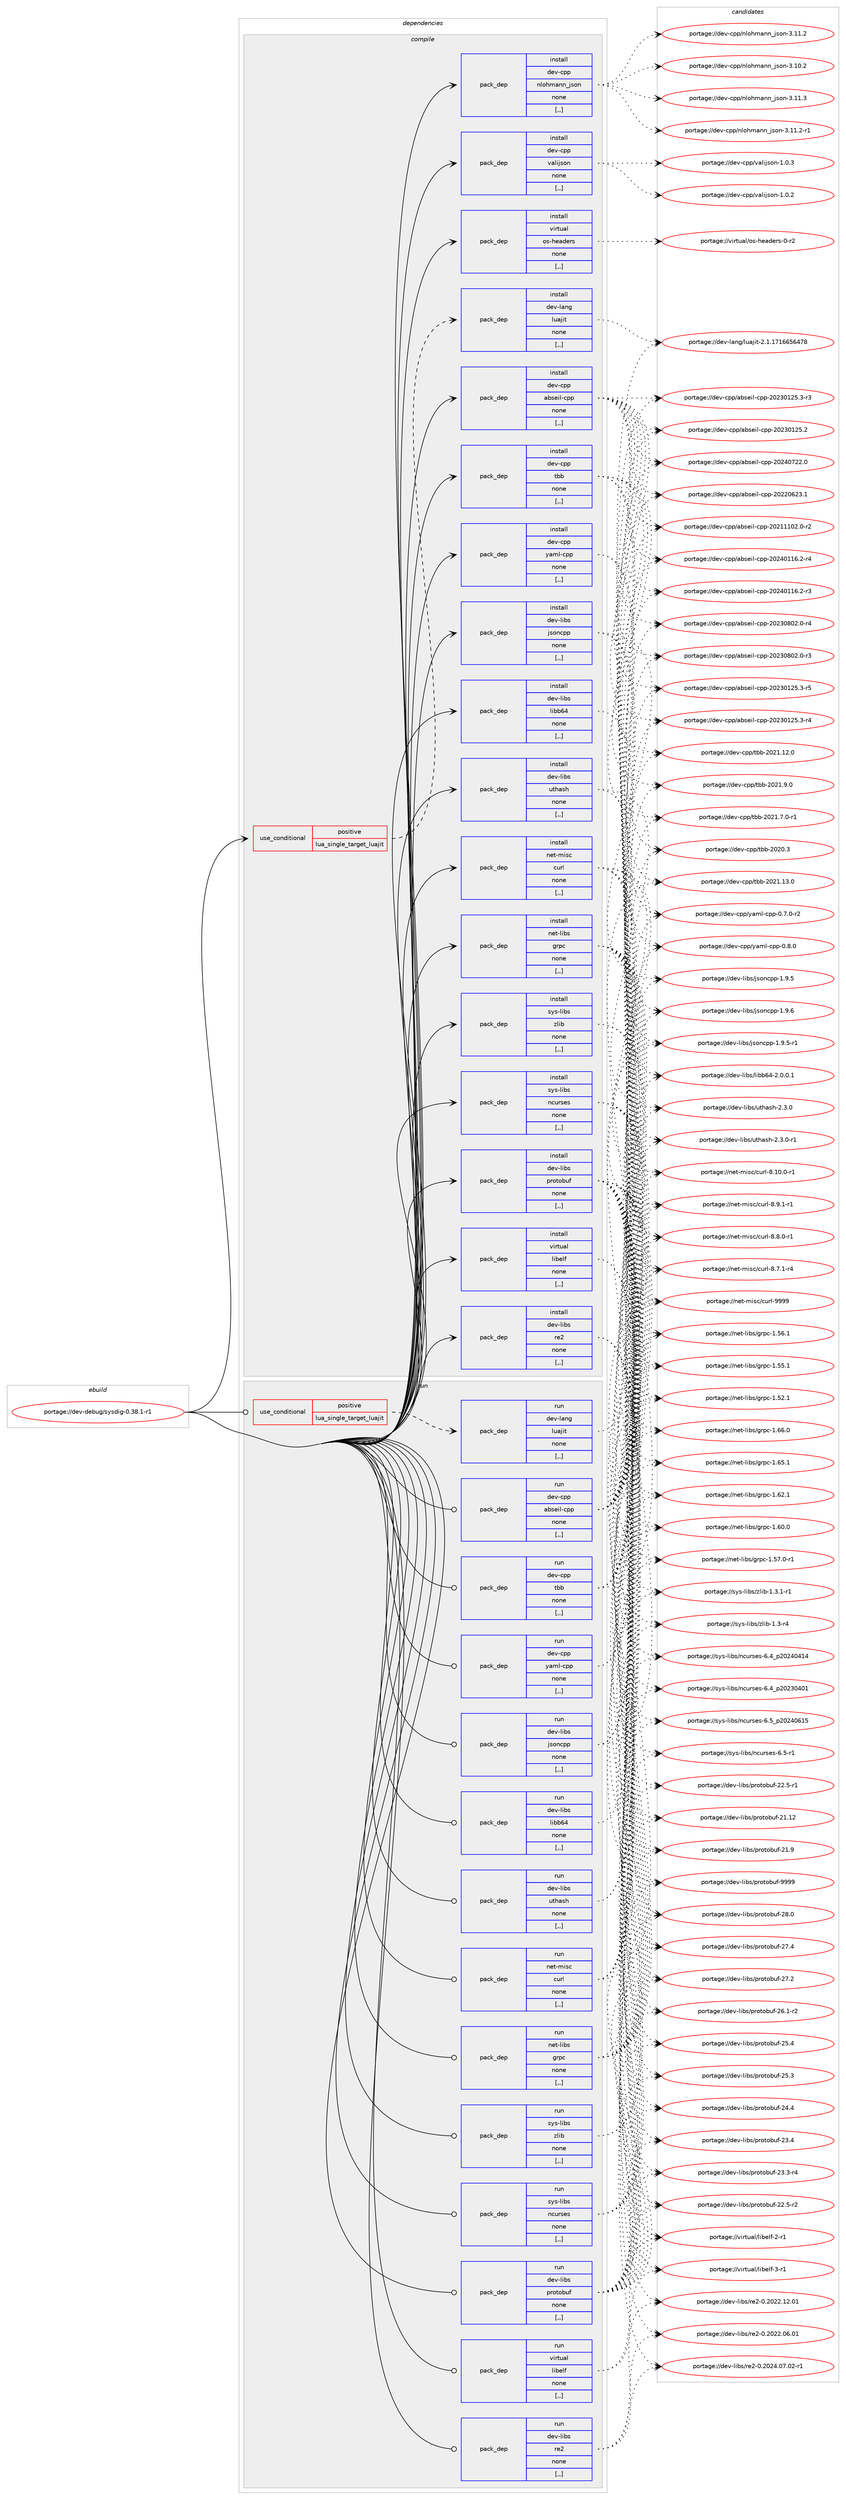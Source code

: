 digraph prolog {

# *************
# Graph options
# *************

newrank=true;
concentrate=true;
compound=true;
graph [rankdir=LR,fontname=Helvetica,fontsize=10,ranksep=1.5];#, ranksep=2.5, nodesep=0.2];
edge  [arrowhead=vee];
node  [fontname=Helvetica,fontsize=10];

# **********
# The ebuild
# **********

subgraph cluster_leftcol {
color=gray;
label=<<i>ebuild</i>>;
id [label="portage://dev-debug/sysdig-0.38.1-r1", color=red, width=4, href="../dev-debug/sysdig-0.38.1-r1.svg"];
}

# ****************
# The dependencies
# ****************

subgraph cluster_midcol {
color=gray;
label=<<i>dependencies</i>>;
subgraph cluster_compile {
fillcolor="#eeeeee";
style=filled;
label=<<i>compile</i>>;
subgraph cond149453 {
dependency566723 [label=<<TABLE BORDER="0" CELLBORDER="1" CELLSPACING="0" CELLPADDING="4"><TR><TD ROWSPAN="3" CELLPADDING="10">use_conditional</TD></TR><TR><TD>positive</TD></TR><TR><TD>lua_single_target_luajit</TD></TR></TABLE>>, shape=none, color=red];
subgraph pack412721 {
dependency566724 [label=<<TABLE BORDER="0" CELLBORDER="1" CELLSPACING="0" CELLPADDING="4" WIDTH="220"><TR><TD ROWSPAN="6" CELLPADDING="30">pack_dep</TD></TR><TR><TD WIDTH="110">install</TD></TR><TR><TD>dev-lang</TD></TR><TR><TD>luajit</TD></TR><TR><TD>none</TD></TR><TR><TD>[,,]</TD></TR></TABLE>>, shape=none, color=blue];
}
dependency566723:e -> dependency566724:w [weight=20,style="dashed",arrowhead="vee"];
}
id:e -> dependency566723:w [weight=20,style="solid",arrowhead="vee"];
subgraph pack412722 {
dependency566725 [label=<<TABLE BORDER="0" CELLBORDER="1" CELLSPACING="0" CELLPADDING="4" WIDTH="220"><TR><TD ROWSPAN="6" CELLPADDING="30">pack_dep</TD></TR><TR><TD WIDTH="110">install</TD></TR><TR><TD>dev-cpp</TD></TR><TR><TD>abseil-cpp</TD></TR><TR><TD>none</TD></TR><TR><TD>[,,]</TD></TR></TABLE>>, shape=none, color=blue];
}
id:e -> dependency566725:w [weight=20,style="solid",arrowhead="vee"];
subgraph pack412723 {
dependency566726 [label=<<TABLE BORDER="0" CELLBORDER="1" CELLSPACING="0" CELLPADDING="4" WIDTH="220"><TR><TD ROWSPAN="6" CELLPADDING="30">pack_dep</TD></TR><TR><TD WIDTH="110">install</TD></TR><TR><TD>dev-cpp</TD></TR><TR><TD>nlohmann_json</TD></TR><TR><TD>none</TD></TR><TR><TD>[,,]</TD></TR></TABLE>>, shape=none, color=blue];
}
id:e -> dependency566726:w [weight=20,style="solid",arrowhead="vee"];
subgraph pack412724 {
dependency566727 [label=<<TABLE BORDER="0" CELLBORDER="1" CELLSPACING="0" CELLPADDING="4" WIDTH="220"><TR><TD ROWSPAN="6" CELLPADDING="30">pack_dep</TD></TR><TR><TD WIDTH="110">install</TD></TR><TR><TD>dev-cpp</TD></TR><TR><TD>tbb</TD></TR><TR><TD>none</TD></TR><TR><TD>[,,]</TD></TR></TABLE>>, shape=none, color=blue];
}
id:e -> dependency566727:w [weight=20,style="solid",arrowhead="vee"];
subgraph pack412725 {
dependency566728 [label=<<TABLE BORDER="0" CELLBORDER="1" CELLSPACING="0" CELLPADDING="4" WIDTH="220"><TR><TD ROWSPAN="6" CELLPADDING="30">pack_dep</TD></TR><TR><TD WIDTH="110">install</TD></TR><TR><TD>dev-cpp</TD></TR><TR><TD>valijson</TD></TR><TR><TD>none</TD></TR><TR><TD>[,,]</TD></TR></TABLE>>, shape=none, color=blue];
}
id:e -> dependency566728:w [weight=20,style="solid",arrowhead="vee"];
subgraph pack412726 {
dependency566729 [label=<<TABLE BORDER="0" CELLBORDER="1" CELLSPACING="0" CELLPADDING="4" WIDTH="220"><TR><TD ROWSPAN="6" CELLPADDING="30">pack_dep</TD></TR><TR><TD WIDTH="110">install</TD></TR><TR><TD>dev-cpp</TD></TR><TR><TD>yaml-cpp</TD></TR><TR><TD>none</TD></TR><TR><TD>[,,]</TD></TR></TABLE>>, shape=none, color=blue];
}
id:e -> dependency566729:w [weight=20,style="solid",arrowhead="vee"];
subgraph pack412727 {
dependency566730 [label=<<TABLE BORDER="0" CELLBORDER="1" CELLSPACING="0" CELLPADDING="4" WIDTH="220"><TR><TD ROWSPAN="6" CELLPADDING="30">pack_dep</TD></TR><TR><TD WIDTH="110">install</TD></TR><TR><TD>dev-libs</TD></TR><TR><TD>jsoncpp</TD></TR><TR><TD>none</TD></TR><TR><TD>[,,]</TD></TR></TABLE>>, shape=none, color=blue];
}
id:e -> dependency566730:w [weight=20,style="solid",arrowhead="vee"];
subgraph pack412728 {
dependency566731 [label=<<TABLE BORDER="0" CELLBORDER="1" CELLSPACING="0" CELLPADDING="4" WIDTH="220"><TR><TD ROWSPAN="6" CELLPADDING="30">pack_dep</TD></TR><TR><TD WIDTH="110">install</TD></TR><TR><TD>dev-libs</TD></TR><TR><TD>libb64</TD></TR><TR><TD>none</TD></TR><TR><TD>[,,]</TD></TR></TABLE>>, shape=none, color=blue];
}
id:e -> dependency566731:w [weight=20,style="solid",arrowhead="vee"];
subgraph pack412729 {
dependency566732 [label=<<TABLE BORDER="0" CELLBORDER="1" CELLSPACING="0" CELLPADDING="4" WIDTH="220"><TR><TD ROWSPAN="6" CELLPADDING="30">pack_dep</TD></TR><TR><TD WIDTH="110">install</TD></TR><TR><TD>dev-libs</TD></TR><TR><TD>protobuf</TD></TR><TR><TD>none</TD></TR><TR><TD>[,,]</TD></TR></TABLE>>, shape=none, color=blue];
}
id:e -> dependency566732:w [weight=20,style="solid",arrowhead="vee"];
subgraph pack412730 {
dependency566733 [label=<<TABLE BORDER="0" CELLBORDER="1" CELLSPACING="0" CELLPADDING="4" WIDTH="220"><TR><TD ROWSPAN="6" CELLPADDING="30">pack_dep</TD></TR><TR><TD WIDTH="110">install</TD></TR><TR><TD>dev-libs</TD></TR><TR><TD>re2</TD></TR><TR><TD>none</TD></TR><TR><TD>[,,]</TD></TR></TABLE>>, shape=none, color=blue];
}
id:e -> dependency566733:w [weight=20,style="solid",arrowhead="vee"];
subgraph pack412731 {
dependency566734 [label=<<TABLE BORDER="0" CELLBORDER="1" CELLSPACING="0" CELLPADDING="4" WIDTH="220"><TR><TD ROWSPAN="6" CELLPADDING="30">pack_dep</TD></TR><TR><TD WIDTH="110">install</TD></TR><TR><TD>dev-libs</TD></TR><TR><TD>uthash</TD></TR><TR><TD>none</TD></TR><TR><TD>[,,]</TD></TR></TABLE>>, shape=none, color=blue];
}
id:e -> dependency566734:w [weight=20,style="solid",arrowhead="vee"];
subgraph pack412732 {
dependency566735 [label=<<TABLE BORDER="0" CELLBORDER="1" CELLSPACING="0" CELLPADDING="4" WIDTH="220"><TR><TD ROWSPAN="6" CELLPADDING="30">pack_dep</TD></TR><TR><TD WIDTH="110">install</TD></TR><TR><TD>net-libs</TD></TR><TR><TD>grpc</TD></TR><TR><TD>none</TD></TR><TR><TD>[,,]</TD></TR></TABLE>>, shape=none, color=blue];
}
id:e -> dependency566735:w [weight=20,style="solid",arrowhead="vee"];
subgraph pack412733 {
dependency566736 [label=<<TABLE BORDER="0" CELLBORDER="1" CELLSPACING="0" CELLPADDING="4" WIDTH="220"><TR><TD ROWSPAN="6" CELLPADDING="30">pack_dep</TD></TR><TR><TD WIDTH="110">install</TD></TR><TR><TD>net-misc</TD></TR><TR><TD>curl</TD></TR><TR><TD>none</TD></TR><TR><TD>[,,]</TD></TR></TABLE>>, shape=none, color=blue];
}
id:e -> dependency566736:w [weight=20,style="solid",arrowhead="vee"];
subgraph pack412734 {
dependency566737 [label=<<TABLE BORDER="0" CELLBORDER="1" CELLSPACING="0" CELLPADDING="4" WIDTH="220"><TR><TD ROWSPAN="6" CELLPADDING="30">pack_dep</TD></TR><TR><TD WIDTH="110">install</TD></TR><TR><TD>sys-libs</TD></TR><TR><TD>ncurses</TD></TR><TR><TD>none</TD></TR><TR><TD>[,,]</TD></TR></TABLE>>, shape=none, color=blue];
}
id:e -> dependency566737:w [weight=20,style="solid",arrowhead="vee"];
subgraph pack412735 {
dependency566738 [label=<<TABLE BORDER="0" CELLBORDER="1" CELLSPACING="0" CELLPADDING="4" WIDTH="220"><TR><TD ROWSPAN="6" CELLPADDING="30">pack_dep</TD></TR><TR><TD WIDTH="110">install</TD></TR><TR><TD>sys-libs</TD></TR><TR><TD>zlib</TD></TR><TR><TD>none</TD></TR><TR><TD>[,,]</TD></TR></TABLE>>, shape=none, color=blue];
}
id:e -> dependency566738:w [weight=20,style="solid",arrowhead="vee"];
subgraph pack412736 {
dependency566739 [label=<<TABLE BORDER="0" CELLBORDER="1" CELLSPACING="0" CELLPADDING="4" WIDTH="220"><TR><TD ROWSPAN="6" CELLPADDING="30">pack_dep</TD></TR><TR><TD WIDTH="110">install</TD></TR><TR><TD>virtual</TD></TR><TR><TD>libelf</TD></TR><TR><TD>none</TD></TR><TR><TD>[,,]</TD></TR></TABLE>>, shape=none, color=blue];
}
id:e -> dependency566739:w [weight=20,style="solid",arrowhead="vee"];
subgraph pack412737 {
dependency566740 [label=<<TABLE BORDER="0" CELLBORDER="1" CELLSPACING="0" CELLPADDING="4" WIDTH="220"><TR><TD ROWSPAN="6" CELLPADDING="30">pack_dep</TD></TR><TR><TD WIDTH="110">install</TD></TR><TR><TD>virtual</TD></TR><TR><TD>os-headers</TD></TR><TR><TD>none</TD></TR><TR><TD>[,,]</TD></TR></TABLE>>, shape=none, color=blue];
}
id:e -> dependency566740:w [weight=20,style="solid",arrowhead="vee"];
}
subgraph cluster_compileandrun {
fillcolor="#eeeeee";
style=filled;
label=<<i>compile and run</i>>;
}
subgraph cluster_run {
fillcolor="#eeeeee";
style=filled;
label=<<i>run</i>>;
subgraph cond149454 {
dependency566741 [label=<<TABLE BORDER="0" CELLBORDER="1" CELLSPACING="0" CELLPADDING="4"><TR><TD ROWSPAN="3" CELLPADDING="10">use_conditional</TD></TR><TR><TD>positive</TD></TR><TR><TD>lua_single_target_luajit</TD></TR></TABLE>>, shape=none, color=red];
subgraph pack412738 {
dependency566742 [label=<<TABLE BORDER="0" CELLBORDER="1" CELLSPACING="0" CELLPADDING="4" WIDTH="220"><TR><TD ROWSPAN="6" CELLPADDING="30">pack_dep</TD></TR><TR><TD WIDTH="110">run</TD></TR><TR><TD>dev-lang</TD></TR><TR><TD>luajit</TD></TR><TR><TD>none</TD></TR><TR><TD>[,,]</TD></TR></TABLE>>, shape=none, color=blue];
}
dependency566741:e -> dependency566742:w [weight=20,style="dashed",arrowhead="vee"];
}
id:e -> dependency566741:w [weight=20,style="solid",arrowhead="odot"];
subgraph pack412739 {
dependency566743 [label=<<TABLE BORDER="0" CELLBORDER="1" CELLSPACING="0" CELLPADDING="4" WIDTH="220"><TR><TD ROWSPAN="6" CELLPADDING="30">pack_dep</TD></TR><TR><TD WIDTH="110">run</TD></TR><TR><TD>dev-cpp</TD></TR><TR><TD>abseil-cpp</TD></TR><TR><TD>none</TD></TR><TR><TD>[,,]</TD></TR></TABLE>>, shape=none, color=blue];
}
id:e -> dependency566743:w [weight=20,style="solid",arrowhead="odot"];
subgraph pack412740 {
dependency566744 [label=<<TABLE BORDER="0" CELLBORDER="1" CELLSPACING="0" CELLPADDING="4" WIDTH="220"><TR><TD ROWSPAN="6" CELLPADDING="30">pack_dep</TD></TR><TR><TD WIDTH="110">run</TD></TR><TR><TD>dev-cpp</TD></TR><TR><TD>tbb</TD></TR><TR><TD>none</TD></TR><TR><TD>[,,]</TD></TR></TABLE>>, shape=none, color=blue];
}
id:e -> dependency566744:w [weight=20,style="solid",arrowhead="odot"];
subgraph pack412741 {
dependency566745 [label=<<TABLE BORDER="0" CELLBORDER="1" CELLSPACING="0" CELLPADDING="4" WIDTH="220"><TR><TD ROWSPAN="6" CELLPADDING="30">pack_dep</TD></TR><TR><TD WIDTH="110">run</TD></TR><TR><TD>dev-cpp</TD></TR><TR><TD>yaml-cpp</TD></TR><TR><TD>none</TD></TR><TR><TD>[,,]</TD></TR></TABLE>>, shape=none, color=blue];
}
id:e -> dependency566745:w [weight=20,style="solid",arrowhead="odot"];
subgraph pack412742 {
dependency566746 [label=<<TABLE BORDER="0" CELLBORDER="1" CELLSPACING="0" CELLPADDING="4" WIDTH="220"><TR><TD ROWSPAN="6" CELLPADDING="30">pack_dep</TD></TR><TR><TD WIDTH="110">run</TD></TR><TR><TD>dev-libs</TD></TR><TR><TD>jsoncpp</TD></TR><TR><TD>none</TD></TR><TR><TD>[,,]</TD></TR></TABLE>>, shape=none, color=blue];
}
id:e -> dependency566746:w [weight=20,style="solid",arrowhead="odot"];
subgraph pack412743 {
dependency566747 [label=<<TABLE BORDER="0" CELLBORDER="1" CELLSPACING="0" CELLPADDING="4" WIDTH="220"><TR><TD ROWSPAN="6" CELLPADDING="30">pack_dep</TD></TR><TR><TD WIDTH="110">run</TD></TR><TR><TD>dev-libs</TD></TR><TR><TD>libb64</TD></TR><TR><TD>none</TD></TR><TR><TD>[,,]</TD></TR></TABLE>>, shape=none, color=blue];
}
id:e -> dependency566747:w [weight=20,style="solid",arrowhead="odot"];
subgraph pack412744 {
dependency566748 [label=<<TABLE BORDER="0" CELLBORDER="1" CELLSPACING="0" CELLPADDING="4" WIDTH="220"><TR><TD ROWSPAN="6" CELLPADDING="30">pack_dep</TD></TR><TR><TD WIDTH="110">run</TD></TR><TR><TD>dev-libs</TD></TR><TR><TD>protobuf</TD></TR><TR><TD>none</TD></TR><TR><TD>[,,]</TD></TR></TABLE>>, shape=none, color=blue];
}
id:e -> dependency566748:w [weight=20,style="solid",arrowhead="odot"];
subgraph pack412745 {
dependency566749 [label=<<TABLE BORDER="0" CELLBORDER="1" CELLSPACING="0" CELLPADDING="4" WIDTH="220"><TR><TD ROWSPAN="6" CELLPADDING="30">pack_dep</TD></TR><TR><TD WIDTH="110">run</TD></TR><TR><TD>dev-libs</TD></TR><TR><TD>re2</TD></TR><TR><TD>none</TD></TR><TR><TD>[,,]</TD></TR></TABLE>>, shape=none, color=blue];
}
id:e -> dependency566749:w [weight=20,style="solid",arrowhead="odot"];
subgraph pack412746 {
dependency566750 [label=<<TABLE BORDER="0" CELLBORDER="1" CELLSPACING="0" CELLPADDING="4" WIDTH="220"><TR><TD ROWSPAN="6" CELLPADDING="30">pack_dep</TD></TR><TR><TD WIDTH="110">run</TD></TR><TR><TD>dev-libs</TD></TR><TR><TD>uthash</TD></TR><TR><TD>none</TD></TR><TR><TD>[,,]</TD></TR></TABLE>>, shape=none, color=blue];
}
id:e -> dependency566750:w [weight=20,style="solid",arrowhead="odot"];
subgraph pack412747 {
dependency566751 [label=<<TABLE BORDER="0" CELLBORDER="1" CELLSPACING="0" CELLPADDING="4" WIDTH="220"><TR><TD ROWSPAN="6" CELLPADDING="30">pack_dep</TD></TR><TR><TD WIDTH="110">run</TD></TR><TR><TD>net-libs</TD></TR><TR><TD>grpc</TD></TR><TR><TD>none</TD></TR><TR><TD>[,,]</TD></TR></TABLE>>, shape=none, color=blue];
}
id:e -> dependency566751:w [weight=20,style="solid",arrowhead="odot"];
subgraph pack412748 {
dependency566752 [label=<<TABLE BORDER="0" CELLBORDER="1" CELLSPACING="0" CELLPADDING="4" WIDTH="220"><TR><TD ROWSPAN="6" CELLPADDING="30">pack_dep</TD></TR><TR><TD WIDTH="110">run</TD></TR><TR><TD>net-misc</TD></TR><TR><TD>curl</TD></TR><TR><TD>none</TD></TR><TR><TD>[,,]</TD></TR></TABLE>>, shape=none, color=blue];
}
id:e -> dependency566752:w [weight=20,style="solid",arrowhead="odot"];
subgraph pack412749 {
dependency566753 [label=<<TABLE BORDER="0" CELLBORDER="1" CELLSPACING="0" CELLPADDING="4" WIDTH="220"><TR><TD ROWSPAN="6" CELLPADDING="30">pack_dep</TD></TR><TR><TD WIDTH="110">run</TD></TR><TR><TD>sys-libs</TD></TR><TR><TD>ncurses</TD></TR><TR><TD>none</TD></TR><TR><TD>[,,]</TD></TR></TABLE>>, shape=none, color=blue];
}
id:e -> dependency566753:w [weight=20,style="solid",arrowhead="odot"];
subgraph pack412750 {
dependency566754 [label=<<TABLE BORDER="0" CELLBORDER="1" CELLSPACING="0" CELLPADDING="4" WIDTH="220"><TR><TD ROWSPAN="6" CELLPADDING="30">pack_dep</TD></TR><TR><TD WIDTH="110">run</TD></TR><TR><TD>sys-libs</TD></TR><TR><TD>zlib</TD></TR><TR><TD>none</TD></TR><TR><TD>[,,]</TD></TR></TABLE>>, shape=none, color=blue];
}
id:e -> dependency566754:w [weight=20,style="solid",arrowhead="odot"];
subgraph pack412751 {
dependency566755 [label=<<TABLE BORDER="0" CELLBORDER="1" CELLSPACING="0" CELLPADDING="4" WIDTH="220"><TR><TD ROWSPAN="6" CELLPADDING="30">pack_dep</TD></TR><TR><TD WIDTH="110">run</TD></TR><TR><TD>virtual</TD></TR><TR><TD>libelf</TD></TR><TR><TD>none</TD></TR><TR><TD>[,,]</TD></TR></TABLE>>, shape=none, color=blue];
}
id:e -> dependency566755:w [weight=20,style="solid",arrowhead="odot"];
}
}

# **************
# The candidates
# **************

subgraph cluster_choices {
rank=same;
color=gray;
label=<<i>candidates</i>>;

subgraph choice412721 {
color=black;
nodesep=1;
choice10010111845108971101034710811797106105116455046494649554954545354525556 [label="portage://dev-lang/luajit-2.1.1716656478", color=red, width=4,href="../dev-lang/luajit-2.1.1716656478.svg"];
dependency566724:e -> choice10010111845108971101034710811797106105116455046494649554954545354525556:w [style=dotted,weight="100"];
}
subgraph choice412722 {
color=black;
nodesep=1;
choice100101118459911211247979811510110510845991121124550485052485550504648 [label="portage://dev-cpp/abseil-cpp-20240722.0", color=red, width=4,href="../dev-cpp/abseil-cpp-20240722.0.svg"];
choice1001011184599112112479798115101105108459911211245504850524849495446504511452 [label="portage://dev-cpp/abseil-cpp-20240116.2-r4", color=red, width=4,href="../dev-cpp/abseil-cpp-20240116.2-r4.svg"];
choice1001011184599112112479798115101105108459911211245504850524849495446504511451 [label="portage://dev-cpp/abseil-cpp-20240116.2-r3", color=red, width=4,href="../dev-cpp/abseil-cpp-20240116.2-r3.svg"];
choice1001011184599112112479798115101105108459911211245504850514856485046484511452 [label="portage://dev-cpp/abseil-cpp-20230802.0-r4", color=red, width=4,href="../dev-cpp/abseil-cpp-20230802.0-r4.svg"];
choice1001011184599112112479798115101105108459911211245504850514856485046484511451 [label="portage://dev-cpp/abseil-cpp-20230802.0-r3", color=red, width=4,href="../dev-cpp/abseil-cpp-20230802.0-r3.svg"];
choice1001011184599112112479798115101105108459911211245504850514849505346514511453 [label="portage://dev-cpp/abseil-cpp-20230125.3-r5", color=red, width=4,href="../dev-cpp/abseil-cpp-20230125.3-r5.svg"];
choice1001011184599112112479798115101105108459911211245504850514849505346514511452 [label="portage://dev-cpp/abseil-cpp-20230125.3-r4", color=red, width=4,href="../dev-cpp/abseil-cpp-20230125.3-r4.svg"];
choice1001011184599112112479798115101105108459911211245504850514849505346514511451 [label="portage://dev-cpp/abseil-cpp-20230125.3-r3", color=red, width=4,href="../dev-cpp/abseil-cpp-20230125.3-r3.svg"];
choice100101118459911211247979811510110510845991121124550485051484950534650 [label="portage://dev-cpp/abseil-cpp-20230125.2", color=red, width=4,href="../dev-cpp/abseil-cpp-20230125.2.svg"];
choice100101118459911211247979811510110510845991121124550485050485450514649 [label="portage://dev-cpp/abseil-cpp-20220623.1", color=red, width=4,href="../dev-cpp/abseil-cpp-20220623.1.svg"];
choice1001011184599112112479798115101105108459911211245504850494949485046484511450 [label="portage://dev-cpp/abseil-cpp-20211102.0-r2", color=red, width=4,href="../dev-cpp/abseil-cpp-20211102.0-r2.svg"];
dependency566725:e -> choice100101118459911211247979811510110510845991121124550485052485550504648:w [style=dotted,weight="100"];
dependency566725:e -> choice1001011184599112112479798115101105108459911211245504850524849495446504511452:w [style=dotted,weight="100"];
dependency566725:e -> choice1001011184599112112479798115101105108459911211245504850524849495446504511451:w [style=dotted,weight="100"];
dependency566725:e -> choice1001011184599112112479798115101105108459911211245504850514856485046484511452:w [style=dotted,weight="100"];
dependency566725:e -> choice1001011184599112112479798115101105108459911211245504850514856485046484511451:w [style=dotted,weight="100"];
dependency566725:e -> choice1001011184599112112479798115101105108459911211245504850514849505346514511453:w [style=dotted,weight="100"];
dependency566725:e -> choice1001011184599112112479798115101105108459911211245504850514849505346514511452:w [style=dotted,weight="100"];
dependency566725:e -> choice1001011184599112112479798115101105108459911211245504850514849505346514511451:w [style=dotted,weight="100"];
dependency566725:e -> choice100101118459911211247979811510110510845991121124550485051484950534650:w [style=dotted,weight="100"];
dependency566725:e -> choice100101118459911211247979811510110510845991121124550485050485450514649:w [style=dotted,weight="100"];
dependency566725:e -> choice1001011184599112112479798115101105108459911211245504850494949485046484511450:w [style=dotted,weight="100"];
}
subgraph choice412723 {
color=black;
nodesep=1;
choice100101118459911211247110108111104109971101109510611511111045514649494651 [label="portage://dev-cpp/nlohmann_json-3.11.3", color=red, width=4,href="../dev-cpp/nlohmann_json-3.11.3.svg"];
choice1001011184599112112471101081111041099711011095106115111110455146494946504511449 [label="portage://dev-cpp/nlohmann_json-3.11.2-r1", color=red, width=4,href="../dev-cpp/nlohmann_json-3.11.2-r1.svg"];
choice100101118459911211247110108111104109971101109510611511111045514649494650 [label="portage://dev-cpp/nlohmann_json-3.11.2", color=red, width=4,href="../dev-cpp/nlohmann_json-3.11.2.svg"];
choice100101118459911211247110108111104109971101109510611511111045514649484650 [label="portage://dev-cpp/nlohmann_json-3.10.2", color=red, width=4,href="../dev-cpp/nlohmann_json-3.10.2.svg"];
dependency566726:e -> choice100101118459911211247110108111104109971101109510611511111045514649494651:w [style=dotted,weight="100"];
dependency566726:e -> choice1001011184599112112471101081111041099711011095106115111110455146494946504511449:w [style=dotted,weight="100"];
dependency566726:e -> choice100101118459911211247110108111104109971101109510611511111045514649494650:w [style=dotted,weight="100"];
dependency566726:e -> choice100101118459911211247110108111104109971101109510611511111045514649484650:w [style=dotted,weight="100"];
}
subgraph choice412724 {
color=black;
nodesep=1;
choice100101118459911211247116989845504850494649514648 [label="portage://dev-cpp/tbb-2021.13.0", color=red, width=4,href="../dev-cpp/tbb-2021.13.0.svg"];
choice100101118459911211247116989845504850494649504648 [label="portage://dev-cpp/tbb-2021.12.0", color=red, width=4,href="../dev-cpp/tbb-2021.12.0.svg"];
choice1001011184599112112471169898455048504946574648 [label="portage://dev-cpp/tbb-2021.9.0", color=red, width=4,href="../dev-cpp/tbb-2021.9.0.svg"];
choice10010111845991121124711698984550485049465546484511449 [label="portage://dev-cpp/tbb-2021.7.0-r1", color=red, width=4,href="../dev-cpp/tbb-2021.7.0-r1.svg"];
choice100101118459911211247116989845504850484651 [label="portage://dev-cpp/tbb-2020.3", color=red, width=4,href="../dev-cpp/tbb-2020.3.svg"];
dependency566727:e -> choice100101118459911211247116989845504850494649514648:w [style=dotted,weight="100"];
dependency566727:e -> choice100101118459911211247116989845504850494649504648:w [style=dotted,weight="100"];
dependency566727:e -> choice1001011184599112112471169898455048504946574648:w [style=dotted,weight="100"];
dependency566727:e -> choice10010111845991121124711698984550485049465546484511449:w [style=dotted,weight="100"];
dependency566727:e -> choice100101118459911211247116989845504850484651:w [style=dotted,weight="100"];
}
subgraph choice412725 {
color=black;
nodesep=1;
choice10010111845991121124711897108105106115111110454946484651 [label="portage://dev-cpp/valijson-1.0.3", color=red, width=4,href="../dev-cpp/valijson-1.0.3.svg"];
choice10010111845991121124711897108105106115111110454946484650 [label="portage://dev-cpp/valijson-1.0.2", color=red, width=4,href="../dev-cpp/valijson-1.0.2.svg"];
dependency566728:e -> choice10010111845991121124711897108105106115111110454946484651:w [style=dotted,weight="100"];
dependency566728:e -> choice10010111845991121124711897108105106115111110454946484650:w [style=dotted,weight="100"];
}
subgraph choice412726 {
color=black;
nodesep=1;
choice100101118459911211247121971091084599112112454846564648 [label="portage://dev-cpp/yaml-cpp-0.8.0", color=red, width=4,href="../dev-cpp/yaml-cpp-0.8.0.svg"];
choice1001011184599112112471219710910845991121124548465546484511450 [label="portage://dev-cpp/yaml-cpp-0.7.0-r2", color=red, width=4,href="../dev-cpp/yaml-cpp-0.7.0-r2.svg"];
dependency566729:e -> choice100101118459911211247121971091084599112112454846564648:w [style=dotted,weight="100"];
dependency566729:e -> choice1001011184599112112471219710910845991121124548465546484511450:w [style=dotted,weight="100"];
}
subgraph choice412727 {
color=black;
nodesep=1;
choice10010111845108105981154710611511111099112112454946574654 [label="portage://dev-libs/jsoncpp-1.9.6", color=red, width=4,href="../dev-libs/jsoncpp-1.9.6.svg"];
choice100101118451081059811547106115111110991121124549465746534511449 [label="portage://dev-libs/jsoncpp-1.9.5-r1", color=red, width=4,href="../dev-libs/jsoncpp-1.9.5-r1.svg"];
choice10010111845108105981154710611511111099112112454946574653 [label="portage://dev-libs/jsoncpp-1.9.5", color=red, width=4,href="../dev-libs/jsoncpp-1.9.5.svg"];
dependency566730:e -> choice10010111845108105981154710611511111099112112454946574654:w [style=dotted,weight="100"];
dependency566730:e -> choice100101118451081059811547106115111110991121124549465746534511449:w [style=dotted,weight="100"];
dependency566730:e -> choice10010111845108105981154710611511111099112112454946574653:w [style=dotted,weight="100"];
}
subgraph choice412728 {
color=black;
nodesep=1;
choice100101118451081059811547108105989854524550464846484649 [label="portage://dev-libs/libb64-2.0.0.1", color=red, width=4,href="../dev-libs/libb64-2.0.0.1.svg"];
dependency566731:e -> choice100101118451081059811547108105989854524550464846484649:w [style=dotted,weight="100"];
}
subgraph choice412729 {
color=black;
nodesep=1;
choice100101118451081059811547112114111116111981171024557575757 [label="portage://dev-libs/protobuf-9999", color=red, width=4,href="../dev-libs/protobuf-9999.svg"];
choice100101118451081059811547112114111116111981171024550564648 [label="portage://dev-libs/protobuf-28.0", color=red, width=4,href="../dev-libs/protobuf-28.0.svg"];
choice100101118451081059811547112114111116111981171024550554652 [label="portage://dev-libs/protobuf-27.4", color=red, width=4,href="../dev-libs/protobuf-27.4.svg"];
choice100101118451081059811547112114111116111981171024550554650 [label="portage://dev-libs/protobuf-27.2", color=red, width=4,href="../dev-libs/protobuf-27.2.svg"];
choice1001011184510810598115471121141111161119811710245505446494511450 [label="portage://dev-libs/protobuf-26.1-r2", color=red, width=4,href="../dev-libs/protobuf-26.1-r2.svg"];
choice100101118451081059811547112114111116111981171024550534652 [label="portage://dev-libs/protobuf-25.4", color=red, width=4,href="../dev-libs/protobuf-25.4.svg"];
choice100101118451081059811547112114111116111981171024550534651 [label="portage://dev-libs/protobuf-25.3", color=red, width=4,href="../dev-libs/protobuf-25.3.svg"];
choice100101118451081059811547112114111116111981171024550524652 [label="portage://dev-libs/protobuf-24.4", color=red, width=4,href="../dev-libs/protobuf-24.4.svg"];
choice100101118451081059811547112114111116111981171024550514652 [label="portage://dev-libs/protobuf-23.4", color=red, width=4,href="../dev-libs/protobuf-23.4.svg"];
choice1001011184510810598115471121141111161119811710245505146514511452 [label="portage://dev-libs/protobuf-23.3-r4", color=red, width=4,href="../dev-libs/protobuf-23.3-r4.svg"];
choice1001011184510810598115471121141111161119811710245505046534511450 [label="portage://dev-libs/protobuf-22.5-r2", color=red, width=4,href="../dev-libs/protobuf-22.5-r2.svg"];
choice1001011184510810598115471121141111161119811710245505046534511449 [label="portage://dev-libs/protobuf-22.5-r1", color=red, width=4,href="../dev-libs/protobuf-22.5-r1.svg"];
choice10010111845108105981154711211411111611198117102455049464950 [label="portage://dev-libs/protobuf-21.12", color=red, width=4,href="../dev-libs/protobuf-21.12.svg"];
choice100101118451081059811547112114111116111981171024550494657 [label="portage://dev-libs/protobuf-21.9", color=red, width=4,href="../dev-libs/protobuf-21.9.svg"];
dependency566732:e -> choice100101118451081059811547112114111116111981171024557575757:w [style=dotted,weight="100"];
dependency566732:e -> choice100101118451081059811547112114111116111981171024550564648:w [style=dotted,weight="100"];
dependency566732:e -> choice100101118451081059811547112114111116111981171024550554652:w [style=dotted,weight="100"];
dependency566732:e -> choice100101118451081059811547112114111116111981171024550554650:w [style=dotted,weight="100"];
dependency566732:e -> choice1001011184510810598115471121141111161119811710245505446494511450:w [style=dotted,weight="100"];
dependency566732:e -> choice100101118451081059811547112114111116111981171024550534652:w [style=dotted,weight="100"];
dependency566732:e -> choice100101118451081059811547112114111116111981171024550534651:w [style=dotted,weight="100"];
dependency566732:e -> choice100101118451081059811547112114111116111981171024550524652:w [style=dotted,weight="100"];
dependency566732:e -> choice100101118451081059811547112114111116111981171024550514652:w [style=dotted,weight="100"];
dependency566732:e -> choice1001011184510810598115471121141111161119811710245505146514511452:w [style=dotted,weight="100"];
dependency566732:e -> choice1001011184510810598115471121141111161119811710245505046534511450:w [style=dotted,weight="100"];
dependency566732:e -> choice1001011184510810598115471121141111161119811710245505046534511449:w [style=dotted,weight="100"];
dependency566732:e -> choice10010111845108105981154711211411111611198117102455049464950:w [style=dotted,weight="100"];
dependency566732:e -> choice100101118451081059811547112114111116111981171024550494657:w [style=dotted,weight="100"];
}
subgraph choice412730 {
color=black;
nodesep=1;
choice10010111845108105981154711410150454846504850524648554648504511449 [label="portage://dev-libs/re2-0.2024.07.02-r1", color=red, width=4,href="../dev-libs/re2-0.2024.07.02-r1.svg"];
choice1001011184510810598115471141015045484650485050464950464849 [label="portage://dev-libs/re2-0.2022.12.01", color=red, width=4,href="../dev-libs/re2-0.2022.12.01.svg"];
choice1001011184510810598115471141015045484650485050464854464849 [label="portage://dev-libs/re2-0.2022.06.01", color=red, width=4,href="../dev-libs/re2-0.2022.06.01.svg"];
dependency566733:e -> choice10010111845108105981154711410150454846504850524648554648504511449:w [style=dotted,weight="100"];
dependency566733:e -> choice1001011184510810598115471141015045484650485050464950464849:w [style=dotted,weight="100"];
dependency566733:e -> choice1001011184510810598115471141015045484650485050464854464849:w [style=dotted,weight="100"];
}
subgraph choice412731 {
color=black;
nodesep=1;
choice100101118451081059811547117116104971151044550465146484511449 [label="portage://dev-libs/uthash-2.3.0-r1", color=red, width=4,href="../dev-libs/uthash-2.3.0-r1.svg"];
choice10010111845108105981154711711610497115104455046514648 [label="portage://dev-libs/uthash-2.3.0", color=red, width=4,href="../dev-libs/uthash-2.3.0.svg"];
dependency566734:e -> choice100101118451081059811547117116104971151044550465146484511449:w [style=dotted,weight="100"];
dependency566734:e -> choice10010111845108105981154711711610497115104455046514648:w [style=dotted,weight="100"];
}
subgraph choice412732 {
color=black;
nodesep=1;
choice1101011164510810598115471031141129945494654544648 [label="portage://net-libs/grpc-1.66.0", color=red, width=4,href="../net-libs/grpc-1.66.0.svg"];
choice1101011164510810598115471031141129945494654534649 [label="portage://net-libs/grpc-1.65.1", color=red, width=4,href="../net-libs/grpc-1.65.1.svg"];
choice1101011164510810598115471031141129945494654504649 [label="portage://net-libs/grpc-1.62.1", color=red, width=4,href="../net-libs/grpc-1.62.1.svg"];
choice1101011164510810598115471031141129945494654484648 [label="portage://net-libs/grpc-1.60.0", color=red, width=4,href="../net-libs/grpc-1.60.0.svg"];
choice11010111645108105981154710311411299454946535546484511449 [label="portage://net-libs/grpc-1.57.0-r1", color=red, width=4,href="../net-libs/grpc-1.57.0-r1.svg"];
choice1101011164510810598115471031141129945494653544649 [label="portage://net-libs/grpc-1.56.1", color=red, width=4,href="../net-libs/grpc-1.56.1.svg"];
choice1101011164510810598115471031141129945494653534649 [label="portage://net-libs/grpc-1.55.1", color=red, width=4,href="../net-libs/grpc-1.55.1.svg"];
choice1101011164510810598115471031141129945494653504649 [label="portage://net-libs/grpc-1.52.1", color=red, width=4,href="../net-libs/grpc-1.52.1.svg"];
dependency566735:e -> choice1101011164510810598115471031141129945494654544648:w [style=dotted,weight="100"];
dependency566735:e -> choice1101011164510810598115471031141129945494654534649:w [style=dotted,weight="100"];
dependency566735:e -> choice1101011164510810598115471031141129945494654504649:w [style=dotted,weight="100"];
dependency566735:e -> choice1101011164510810598115471031141129945494654484648:w [style=dotted,weight="100"];
dependency566735:e -> choice11010111645108105981154710311411299454946535546484511449:w [style=dotted,weight="100"];
dependency566735:e -> choice1101011164510810598115471031141129945494653544649:w [style=dotted,weight="100"];
dependency566735:e -> choice1101011164510810598115471031141129945494653534649:w [style=dotted,weight="100"];
dependency566735:e -> choice1101011164510810598115471031141129945494653504649:w [style=dotted,weight="100"];
}
subgraph choice412733 {
color=black;
nodesep=1;
choice110101116451091051159947991171141084557575757 [label="portage://net-misc/curl-9999", color=red, width=4,href="../net-misc/curl-9999.svg"];
choice11010111645109105115994799117114108455646494846484511449 [label="portage://net-misc/curl-8.10.0-r1", color=red, width=4,href="../net-misc/curl-8.10.0-r1.svg"];
choice110101116451091051159947991171141084556465746494511449 [label="portage://net-misc/curl-8.9.1-r1", color=red, width=4,href="../net-misc/curl-8.9.1-r1.svg"];
choice110101116451091051159947991171141084556465646484511449 [label="portage://net-misc/curl-8.8.0-r1", color=red, width=4,href="../net-misc/curl-8.8.0-r1.svg"];
choice110101116451091051159947991171141084556465546494511452 [label="portage://net-misc/curl-8.7.1-r4", color=red, width=4,href="../net-misc/curl-8.7.1-r4.svg"];
dependency566736:e -> choice110101116451091051159947991171141084557575757:w [style=dotted,weight="100"];
dependency566736:e -> choice11010111645109105115994799117114108455646494846484511449:w [style=dotted,weight="100"];
dependency566736:e -> choice110101116451091051159947991171141084556465746494511449:w [style=dotted,weight="100"];
dependency566736:e -> choice110101116451091051159947991171141084556465646484511449:w [style=dotted,weight="100"];
dependency566736:e -> choice110101116451091051159947991171141084556465546494511452:w [style=dotted,weight="100"];
}
subgraph choice412734 {
color=black;
nodesep=1;
choice1151211154510810598115471109911711411510111545544653951125048505248544953 [label="portage://sys-libs/ncurses-6.5_p20240615", color=red, width=4,href="../sys-libs/ncurses-6.5_p20240615.svg"];
choice11512111545108105981154711099117114115101115455446534511449 [label="portage://sys-libs/ncurses-6.5-r1", color=red, width=4,href="../sys-libs/ncurses-6.5-r1.svg"];
choice1151211154510810598115471109911711411510111545544652951125048505248524952 [label="portage://sys-libs/ncurses-6.4_p20240414", color=red, width=4,href="../sys-libs/ncurses-6.4_p20240414.svg"];
choice1151211154510810598115471109911711411510111545544652951125048505148524849 [label="portage://sys-libs/ncurses-6.4_p20230401", color=red, width=4,href="../sys-libs/ncurses-6.4_p20230401.svg"];
dependency566737:e -> choice1151211154510810598115471109911711411510111545544653951125048505248544953:w [style=dotted,weight="100"];
dependency566737:e -> choice11512111545108105981154711099117114115101115455446534511449:w [style=dotted,weight="100"];
dependency566737:e -> choice1151211154510810598115471109911711411510111545544652951125048505248524952:w [style=dotted,weight="100"];
dependency566737:e -> choice1151211154510810598115471109911711411510111545544652951125048505148524849:w [style=dotted,weight="100"];
}
subgraph choice412735 {
color=black;
nodesep=1;
choice115121115451081059811547122108105984549465146494511449 [label="portage://sys-libs/zlib-1.3.1-r1", color=red, width=4,href="../sys-libs/zlib-1.3.1-r1.svg"];
choice11512111545108105981154712210810598454946514511452 [label="portage://sys-libs/zlib-1.3-r4", color=red, width=4,href="../sys-libs/zlib-1.3-r4.svg"];
dependency566738:e -> choice115121115451081059811547122108105984549465146494511449:w [style=dotted,weight="100"];
dependency566738:e -> choice11512111545108105981154712210810598454946514511452:w [style=dotted,weight="100"];
}
subgraph choice412736 {
color=black;
nodesep=1;
choice11810511411611797108471081059810110810245514511449 [label="portage://virtual/libelf-3-r1", color=red, width=4,href="../virtual/libelf-3-r1.svg"];
choice11810511411611797108471081059810110810245504511449 [label="portage://virtual/libelf-2-r1", color=red, width=4,href="../virtual/libelf-2-r1.svg"];
dependency566739:e -> choice11810511411611797108471081059810110810245514511449:w [style=dotted,weight="100"];
dependency566739:e -> choice11810511411611797108471081059810110810245504511449:w [style=dotted,weight="100"];
}
subgraph choice412737 {
color=black;
nodesep=1;
choice1181051141161179710847111115451041019710010111411545484511450 [label="portage://virtual/os-headers-0-r2", color=red, width=4,href="../virtual/os-headers-0-r2.svg"];
dependency566740:e -> choice1181051141161179710847111115451041019710010111411545484511450:w [style=dotted,weight="100"];
}
subgraph choice412738 {
color=black;
nodesep=1;
choice10010111845108971101034710811797106105116455046494649554954545354525556 [label="portage://dev-lang/luajit-2.1.1716656478", color=red, width=4,href="../dev-lang/luajit-2.1.1716656478.svg"];
dependency566742:e -> choice10010111845108971101034710811797106105116455046494649554954545354525556:w [style=dotted,weight="100"];
}
subgraph choice412739 {
color=black;
nodesep=1;
choice100101118459911211247979811510110510845991121124550485052485550504648 [label="portage://dev-cpp/abseil-cpp-20240722.0", color=red, width=4,href="../dev-cpp/abseil-cpp-20240722.0.svg"];
choice1001011184599112112479798115101105108459911211245504850524849495446504511452 [label="portage://dev-cpp/abseil-cpp-20240116.2-r4", color=red, width=4,href="../dev-cpp/abseil-cpp-20240116.2-r4.svg"];
choice1001011184599112112479798115101105108459911211245504850524849495446504511451 [label="portage://dev-cpp/abseil-cpp-20240116.2-r3", color=red, width=4,href="../dev-cpp/abseil-cpp-20240116.2-r3.svg"];
choice1001011184599112112479798115101105108459911211245504850514856485046484511452 [label="portage://dev-cpp/abseil-cpp-20230802.0-r4", color=red, width=4,href="../dev-cpp/abseil-cpp-20230802.0-r4.svg"];
choice1001011184599112112479798115101105108459911211245504850514856485046484511451 [label="portage://dev-cpp/abseil-cpp-20230802.0-r3", color=red, width=4,href="../dev-cpp/abseil-cpp-20230802.0-r3.svg"];
choice1001011184599112112479798115101105108459911211245504850514849505346514511453 [label="portage://dev-cpp/abseil-cpp-20230125.3-r5", color=red, width=4,href="../dev-cpp/abseil-cpp-20230125.3-r5.svg"];
choice1001011184599112112479798115101105108459911211245504850514849505346514511452 [label="portage://dev-cpp/abseil-cpp-20230125.3-r4", color=red, width=4,href="../dev-cpp/abseil-cpp-20230125.3-r4.svg"];
choice1001011184599112112479798115101105108459911211245504850514849505346514511451 [label="portage://dev-cpp/abseil-cpp-20230125.3-r3", color=red, width=4,href="../dev-cpp/abseil-cpp-20230125.3-r3.svg"];
choice100101118459911211247979811510110510845991121124550485051484950534650 [label="portage://dev-cpp/abseil-cpp-20230125.2", color=red, width=4,href="../dev-cpp/abseil-cpp-20230125.2.svg"];
choice100101118459911211247979811510110510845991121124550485050485450514649 [label="portage://dev-cpp/abseil-cpp-20220623.1", color=red, width=4,href="../dev-cpp/abseil-cpp-20220623.1.svg"];
choice1001011184599112112479798115101105108459911211245504850494949485046484511450 [label="portage://dev-cpp/abseil-cpp-20211102.0-r2", color=red, width=4,href="../dev-cpp/abseil-cpp-20211102.0-r2.svg"];
dependency566743:e -> choice100101118459911211247979811510110510845991121124550485052485550504648:w [style=dotted,weight="100"];
dependency566743:e -> choice1001011184599112112479798115101105108459911211245504850524849495446504511452:w [style=dotted,weight="100"];
dependency566743:e -> choice1001011184599112112479798115101105108459911211245504850524849495446504511451:w [style=dotted,weight="100"];
dependency566743:e -> choice1001011184599112112479798115101105108459911211245504850514856485046484511452:w [style=dotted,weight="100"];
dependency566743:e -> choice1001011184599112112479798115101105108459911211245504850514856485046484511451:w [style=dotted,weight="100"];
dependency566743:e -> choice1001011184599112112479798115101105108459911211245504850514849505346514511453:w [style=dotted,weight="100"];
dependency566743:e -> choice1001011184599112112479798115101105108459911211245504850514849505346514511452:w [style=dotted,weight="100"];
dependency566743:e -> choice1001011184599112112479798115101105108459911211245504850514849505346514511451:w [style=dotted,weight="100"];
dependency566743:e -> choice100101118459911211247979811510110510845991121124550485051484950534650:w [style=dotted,weight="100"];
dependency566743:e -> choice100101118459911211247979811510110510845991121124550485050485450514649:w [style=dotted,weight="100"];
dependency566743:e -> choice1001011184599112112479798115101105108459911211245504850494949485046484511450:w [style=dotted,weight="100"];
}
subgraph choice412740 {
color=black;
nodesep=1;
choice100101118459911211247116989845504850494649514648 [label="portage://dev-cpp/tbb-2021.13.0", color=red, width=4,href="../dev-cpp/tbb-2021.13.0.svg"];
choice100101118459911211247116989845504850494649504648 [label="portage://dev-cpp/tbb-2021.12.0", color=red, width=4,href="../dev-cpp/tbb-2021.12.0.svg"];
choice1001011184599112112471169898455048504946574648 [label="portage://dev-cpp/tbb-2021.9.0", color=red, width=4,href="../dev-cpp/tbb-2021.9.0.svg"];
choice10010111845991121124711698984550485049465546484511449 [label="portage://dev-cpp/tbb-2021.7.0-r1", color=red, width=4,href="../dev-cpp/tbb-2021.7.0-r1.svg"];
choice100101118459911211247116989845504850484651 [label="portage://dev-cpp/tbb-2020.3", color=red, width=4,href="../dev-cpp/tbb-2020.3.svg"];
dependency566744:e -> choice100101118459911211247116989845504850494649514648:w [style=dotted,weight="100"];
dependency566744:e -> choice100101118459911211247116989845504850494649504648:w [style=dotted,weight="100"];
dependency566744:e -> choice1001011184599112112471169898455048504946574648:w [style=dotted,weight="100"];
dependency566744:e -> choice10010111845991121124711698984550485049465546484511449:w [style=dotted,weight="100"];
dependency566744:e -> choice100101118459911211247116989845504850484651:w [style=dotted,weight="100"];
}
subgraph choice412741 {
color=black;
nodesep=1;
choice100101118459911211247121971091084599112112454846564648 [label="portage://dev-cpp/yaml-cpp-0.8.0", color=red, width=4,href="../dev-cpp/yaml-cpp-0.8.0.svg"];
choice1001011184599112112471219710910845991121124548465546484511450 [label="portage://dev-cpp/yaml-cpp-0.7.0-r2", color=red, width=4,href="../dev-cpp/yaml-cpp-0.7.0-r2.svg"];
dependency566745:e -> choice100101118459911211247121971091084599112112454846564648:w [style=dotted,weight="100"];
dependency566745:e -> choice1001011184599112112471219710910845991121124548465546484511450:w [style=dotted,weight="100"];
}
subgraph choice412742 {
color=black;
nodesep=1;
choice10010111845108105981154710611511111099112112454946574654 [label="portage://dev-libs/jsoncpp-1.9.6", color=red, width=4,href="../dev-libs/jsoncpp-1.9.6.svg"];
choice100101118451081059811547106115111110991121124549465746534511449 [label="portage://dev-libs/jsoncpp-1.9.5-r1", color=red, width=4,href="../dev-libs/jsoncpp-1.9.5-r1.svg"];
choice10010111845108105981154710611511111099112112454946574653 [label="portage://dev-libs/jsoncpp-1.9.5", color=red, width=4,href="../dev-libs/jsoncpp-1.9.5.svg"];
dependency566746:e -> choice10010111845108105981154710611511111099112112454946574654:w [style=dotted,weight="100"];
dependency566746:e -> choice100101118451081059811547106115111110991121124549465746534511449:w [style=dotted,weight="100"];
dependency566746:e -> choice10010111845108105981154710611511111099112112454946574653:w [style=dotted,weight="100"];
}
subgraph choice412743 {
color=black;
nodesep=1;
choice100101118451081059811547108105989854524550464846484649 [label="portage://dev-libs/libb64-2.0.0.1", color=red, width=4,href="../dev-libs/libb64-2.0.0.1.svg"];
dependency566747:e -> choice100101118451081059811547108105989854524550464846484649:w [style=dotted,weight="100"];
}
subgraph choice412744 {
color=black;
nodesep=1;
choice100101118451081059811547112114111116111981171024557575757 [label="portage://dev-libs/protobuf-9999", color=red, width=4,href="../dev-libs/protobuf-9999.svg"];
choice100101118451081059811547112114111116111981171024550564648 [label="portage://dev-libs/protobuf-28.0", color=red, width=4,href="../dev-libs/protobuf-28.0.svg"];
choice100101118451081059811547112114111116111981171024550554652 [label="portage://dev-libs/protobuf-27.4", color=red, width=4,href="../dev-libs/protobuf-27.4.svg"];
choice100101118451081059811547112114111116111981171024550554650 [label="portage://dev-libs/protobuf-27.2", color=red, width=4,href="../dev-libs/protobuf-27.2.svg"];
choice1001011184510810598115471121141111161119811710245505446494511450 [label="portage://dev-libs/protobuf-26.1-r2", color=red, width=4,href="../dev-libs/protobuf-26.1-r2.svg"];
choice100101118451081059811547112114111116111981171024550534652 [label="portage://dev-libs/protobuf-25.4", color=red, width=4,href="../dev-libs/protobuf-25.4.svg"];
choice100101118451081059811547112114111116111981171024550534651 [label="portage://dev-libs/protobuf-25.3", color=red, width=4,href="../dev-libs/protobuf-25.3.svg"];
choice100101118451081059811547112114111116111981171024550524652 [label="portage://dev-libs/protobuf-24.4", color=red, width=4,href="../dev-libs/protobuf-24.4.svg"];
choice100101118451081059811547112114111116111981171024550514652 [label="portage://dev-libs/protobuf-23.4", color=red, width=4,href="../dev-libs/protobuf-23.4.svg"];
choice1001011184510810598115471121141111161119811710245505146514511452 [label="portage://dev-libs/protobuf-23.3-r4", color=red, width=4,href="../dev-libs/protobuf-23.3-r4.svg"];
choice1001011184510810598115471121141111161119811710245505046534511450 [label="portage://dev-libs/protobuf-22.5-r2", color=red, width=4,href="../dev-libs/protobuf-22.5-r2.svg"];
choice1001011184510810598115471121141111161119811710245505046534511449 [label="portage://dev-libs/protobuf-22.5-r1", color=red, width=4,href="../dev-libs/protobuf-22.5-r1.svg"];
choice10010111845108105981154711211411111611198117102455049464950 [label="portage://dev-libs/protobuf-21.12", color=red, width=4,href="../dev-libs/protobuf-21.12.svg"];
choice100101118451081059811547112114111116111981171024550494657 [label="portage://dev-libs/protobuf-21.9", color=red, width=4,href="../dev-libs/protobuf-21.9.svg"];
dependency566748:e -> choice100101118451081059811547112114111116111981171024557575757:w [style=dotted,weight="100"];
dependency566748:e -> choice100101118451081059811547112114111116111981171024550564648:w [style=dotted,weight="100"];
dependency566748:e -> choice100101118451081059811547112114111116111981171024550554652:w [style=dotted,weight="100"];
dependency566748:e -> choice100101118451081059811547112114111116111981171024550554650:w [style=dotted,weight="100"];
dependency566748:e -> choice1001011184510810598115471121141111161119811710245505446494511450:w [style=dotted,weight="100"];
dependency566748:e -> choice100101118451081059811547112114111116111981171024550534652:w [style=dotted,weight="100"];
dependency566748:e -> choice100101118451081059811547112114111116111981171024550534651:w [style=dotted,weight="100"];
dependency566748:e -> choice100101118451081059811547112114111116111981171024550524652:w [style=dotted,weight="100"];
dependency566748:e -> choice100101118451081059811547112114111116111981171024550514652:w [style=dotted,weight="100"];
dependency566748:e -> choice1001011184510810598115471121141111161119811710245505146514511452:w [style=dotted,weight="100"];
dependency566748:e -> choice1001011184510810598115471121141111161119811710245505046534511450:w [style=dotted,weight="100"];
dependency566748:e -> choice1001011184510810598115471121141111161119811710245505046534511449:w [style=dotted,weight="100"];
dependency566748:e -> choice10010111845108105981154711211411111611198117102455049464950:w [style=dotted,weight="100"];
dependency566748:e -> choice100101118451081059811547112114111116111981171024550494657:w [style=dotted,weight="100"];
}
subgraph choice412745 {
color=black;
nodesep=1;
choice10010111845108105981154711410150454846504850524648554648504511449 [label="portage://dev-libs/re2-0.2024.07.02-r1", color=red, width=4,href="../dev-libs/re2-0.2024.07.02-r1.svg"];
choice1001011184510810598115471141015045484650485050464950464849 [label="portage://dev-libs/re2-0.2022.12.01", color=red, width=4,href="../dev-libs/re2-0.2022.12.01.svg"];
choice1001011184510810598115471141015045484650485050464854464849 [label="portage://dev-libs/re2-0.2022.06.01", color=red, width=4,href="../dev-libs/re2-0.2022.06.01.svg"];
dependency566749:e -> choice10010111845108105981154711410150454846504850524648554648504511449:w [style=dotted,weight="100"];
dependency566749:e -> choice1001011184510810598115471141015045484650485050464950464849:w [style=dotted,weight="100"];
dependency566749:e -> choice1001011184510810598115471141015045484650485050464854464849:w [style=dotted,weight="100"];
}
subgraph choice412746 {
color=black;
nodesep=1;
choice100101118451081059811547117116104971151044550465146484511449 [label="portage://dev-libs/uthash-2.3.0-r1", color=red, width=4,href="../dev-libs/uthash-2.3.0-r1.svg"];
choice10010111845108105981154711711610497115104455046514648 [label="portage://dev-libs/uthash-2.3.0", color=red, width=4,href="../dev-libs/uthash-2.3.0.svg"];
dependency566750:e -> choice100101118451081059811547117116104971151044550465146484511449:w [style=dotted,weight="100"];
dependency566750:e -> choice10010111845108105981154711711610497115104455046514648:w [style=dotted,weight="100"];
}
subgraph choice412747 {
color=black;
nodesep=1;
choice1101011164510810598115471031141129945494654544648 [label="portage://net-libs/grpc-1.66.0", color=red, width=4,href="../net-libs/grpc-1.66.0.svg"];
choice1101011164510810598115471031141129945494654534649 [label="portage://net-libs/grpc-1.65.1", color=red, width=4,href="../net-libs/grpc-1.65.1.svg"];
choice1101011164510810598115471031141129945494654504649 [label="portage://net-libs/grpc-1.62.1", color=red, width=4,href="../net-libs/grpc-1.62.1.svg"];
choice1101011164510810598115471031141129945494654484648 [label="portage://net-libs/grpc-1.60.0", color=red, width=4,href="../net-libs/grpc-1.60.0.svg"];
choice11010111645108105981154710311411299454946535546484511449 [label="portage://net-libs/grpc-1.57.0-r1", color=red, width=4,href="../net-libs/grpc-1.57.0-r1.svg"];
choice1101011164510810598115471031141129945494653544649 [label="portage://net-libs/grpc-1.56.1", color=red, width=4,href="../net-libs/grpc-1.56.1.svg"];
choice1101011164510810598115471031141129945494653534649 [label="portage://net-libs/grpc-1.55.1", color=red, width=4,href="../net-libs/grpc-1.55.1.svg"];
choice1101011164510810598115471031141129945494653504649 [label="portage://net-libs/grpc-1.52.1", color=red, width=4,href="../net-libs/grpc-1.52.1.svg"];
dependency566751:e -> choice1101011164510810598115471031141129945494654544648:w [style=dotted,weight="100"];
dependency566751:e -> choice1101011164510810598115471031141129945494654534649:w [style=dotted,weight="100"];
dependency566751:e -> choice1101011164510810598115471031141129945494654504649:w [style=dotted,weight="100"];
dependency566751:e -> choice1101011164510810598115471031141129945494654484648:w [style=dotted,weight="100"];
dependency566751:e -> choice11010111645108105981154710311411299454946535546484511449:w [style=dotted,weight="100"];
dependency566751:e -> choice1101011164510810598115471031141129945494653544649:w [style=dotted,weight="100"];
dependency566751:e -> choice1101011164510810598115471031141129945494653534649:w [style=dotted,weight="100"];
dependency566751:e -> choice1101011164510810598115471031141129945494653504649:w [style=dotted,weight="100"];
}
subgraph choice412748 {
color=black;
nodesep=1;
choice110101116451091051159947991171141084557575757 [label="portage://net-misc/curl-9999", color=red, width=4,href="../net-misc/curl-9999.svg"];
choice11010111645109105115994799117114108455646494846484511449 [label="portage://net-misc/curl-8.10.0-r1", color=red, width=4,href="../net-misc/curl-8.10.0-r1.svg"];
choice110101116451091051159947991171141084556465746494511449 [label="portage://net-misc/curl-8.9.1-r1", color=red, width=4,href="../net-misc/curl-8.9.1-r1.svg"];
choice110101116451091051159947991171141084556465646484511449 [label="portage://net-misc/curl-8.8.0-r1", color=red, width=4,href="../net-misc/curl-8.8.0-r1.svg"];
choice110101116451091051159947991171141084556465546494511452 [label="portage://net-misc/curl-8.7.1-r4", color=red, width=4,href="../net-misc/curl-8.7.1-r4.svg"];
dependency566752:e -> choice110101116451091051159947991171141084557575757:w [style=dotted,weight="100"];
dependency566752:e -> choice11010111645109105115994799117114108455646494846484511449:w [style=dotted,weight="100"];
dependency566752:e -> choice110101116451091051159947991171141084556465746494511449:w [style=dotted,weight="100"];
dependency566752:e -> choice110101116451091051159947991171141084556465646484511449:w [style=dotted,weight="100"];
dependency566752:e -> choice110101116451091051159947991171141084556465546494511452:w [style=dotted,weight="100"];
}
subgraph choice412749 {
color=black;
nodesep=1;
choice1151211154510810598115471109911711411510111545544653951125048505248544953 [label="portage://sys-libs/ncurses-6.5_p20240615", color=red, width=4,href="../sys-libs/ncurses-6.5_p20240615.svg"];
choice11512111545108105981154711099117114115101115455446534511449 [label="portage://sys-libs/ncurses-6.5-r1", color=red, width=4,href="../sys-libs/ncurses-6.5-r1.svg"];
choice1151211154510810598115471109911711411510111545544652951125048505248524952 [label="portage://sys-libs/ncurses-6.4_p20240414", color=red, width=4,href="../sys-libs/ncurses-6.4_p20240414.svg"];
choice1151211154510810598115471109911711411510111545544652951125048505148524849 [label="portage://sys-libs/ncurses-6.4_p20230401", color=red, width=4,href="../sys-libs/ncurses-6.4_p20230401.svg"];
dependency566753:e -> choice1151211154510810598115471109911711411510111545544653951125048505248544953:w [style=dotted,weight="100"];
dependency566753:e -> choice11512111545108105981154711099117114115101115455446534511449:w [style=dotted,weight="100"];
dependency566753:e -> choice1151211154510810598115471109911711411510111545544652951125048505248524952:w [style=dotted,weight="100"];
dependency566753:e -> choice1151211154510810598115471109911711411510111545544652951125048505148524849:w [style=dotted,weight="100"];
}
subgraph choice412750 {
color=black;
nodesep=1;
choice115121115451081059811547122108105984549465146494511449 [label="portage://sys-libs/zlib-1.3.1-r1", color=red, width=4,href="../sys-libs/zlib-1.3.1-r1.svg"];
choice11512111545108105981154712210810598454946514511452 [label="portage://sys-libs/zlib-1.3-r4", color=red, width=4,href="../sys-libs/zlib-1.3-r4.svg"];
dependency566754:e -> choice115121115451081059811547122108105984549465146494511449:w [style=dotted,weight="100"];
dependency566754:e -> choice11512111545108105981154712210810598454946514511452:w [style=dotted,weight="100"];
}
subgraph choice412751 {
color=black;
nodesep=1;
choice11810511411611797108471081059810110810245514511449 [label="portage://virtual/libelf-3-r1", color=red, width=4,href="../virtual/libelf-3-r1.svg"];
choice11810511411611797108471081059810110810245504511449 [label="portage://virtual/libelf-2-r1", color=red, width=4,href="../virtual/libelf-2-r1.svg"];
dependency566755:e -> choice11810511411611797108471081059810110810245514511449:w [style=dotted,weight="100"];
dependency566755:e -> choice11810511411611797108471081059810110810245504511449:w [style=dotted,weight="100"];
}
}

}
